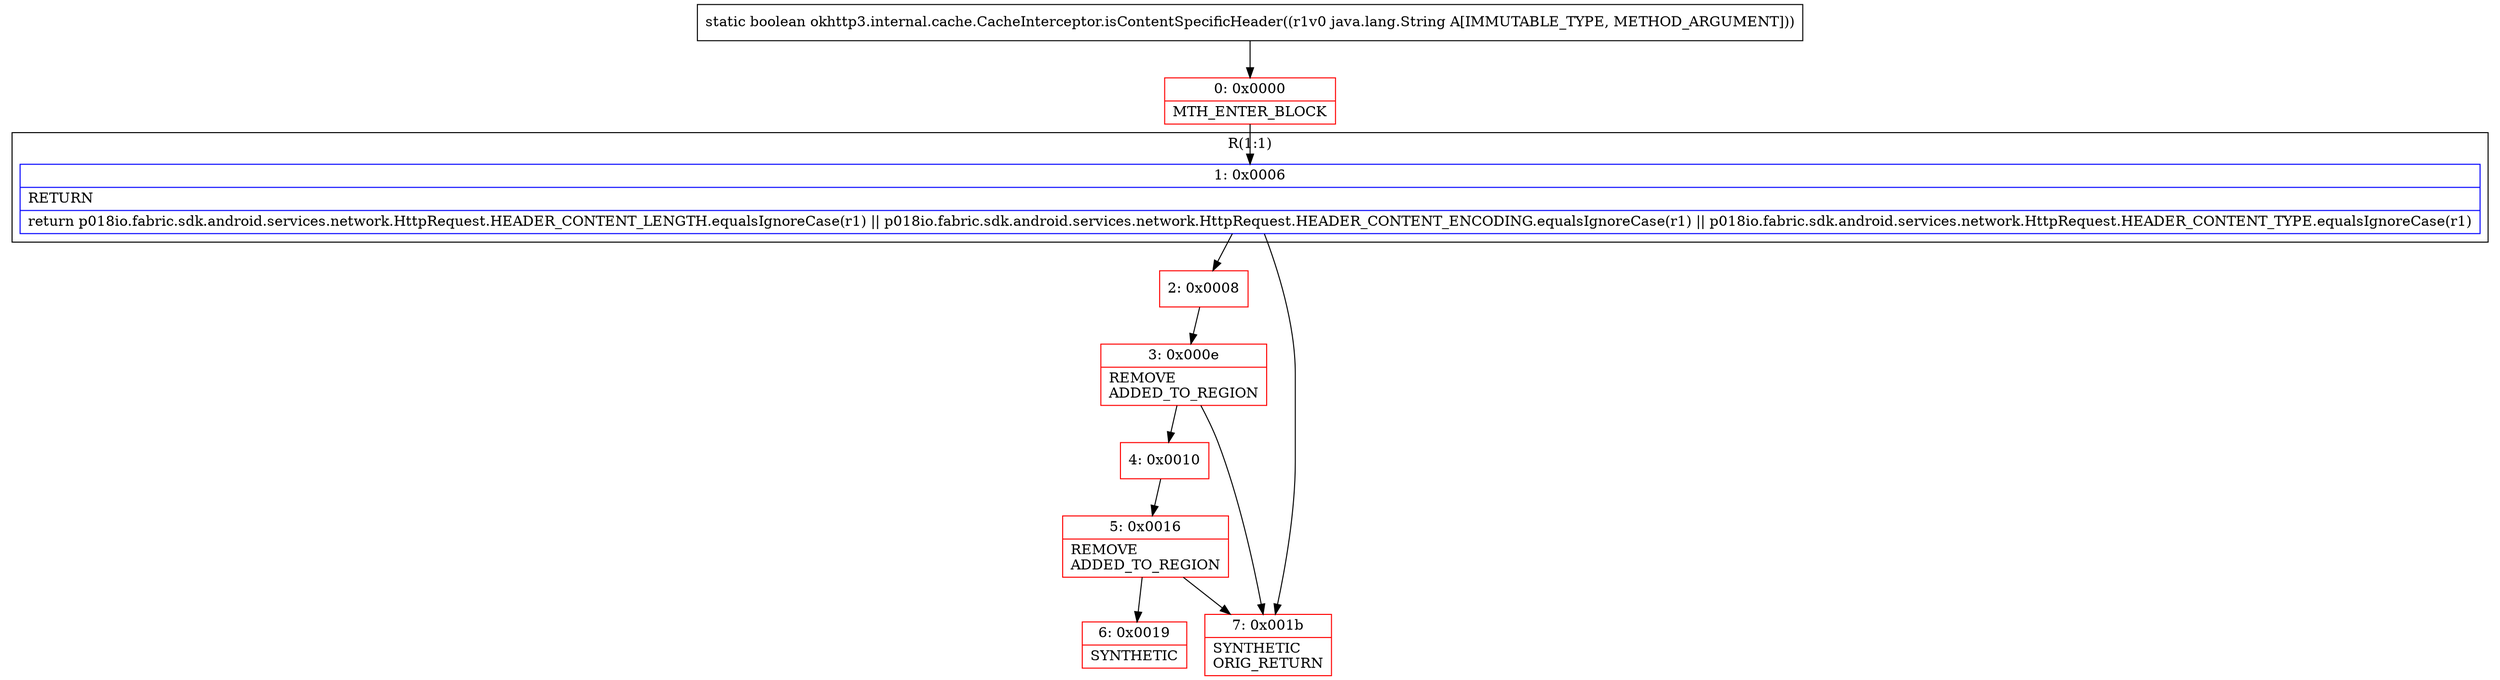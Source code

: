 digraph "CFG forokhttp3.internal.cache.CacheInterceptor.isContentSpecificHeader(Ljava\/lang\/String;)Z" {
subgraph cluster_Region_382823249 {
label = "R(1:1)";
node [shape=record,color=blue];
Node_1 [shape=record,label="{1\:\ 0x0006|RETURN\l|return p018io.fabric.sdk.android.services.network.HttpRequest.HEADER_CONTENT_LENGTH.equalsIgnoreCase(r1) \|\| p018io.fabric.sdk.android.services.network.HttpRequest.HEADER_CONTENT_ENCODING.equalsIgnoreCase(r1) \|\| p018io.fabric.sdk.android.services.network.HttpRequest.HEADER_CONTENT_TYPE.equalsIgnoreCase(r1)\l}"];
}
Node_0 [shape=record,color=red,label="{0\:\ 0x0000|MTH_ENTER_BLOCK\l}"];
Node_2 [shape=record,color=red,label="{2\:\ 0x0008}"];
Node_3 [shape=record,color=red,label="{3\:\ 0x000e|REMOVE\lADDED_TO_REGION\l}"];
Node_4 [shape=record,color=red,label="{4\:\ 0x0010}"];
Node_5 [shape=record,color=red,label="{5\:\ 0x0016|REMOVE\lADDED_TO_REGION\l}"];
Node_6 [shape=record,color=red,label="{6\:\ 0x0019|SYNTHETIC\l}"];
Node_7 [shape=record,color=red,label="{7\:\ 0x001b|SYNTHETIC\lORIG_RETURN\l}"];
MethodNode[shape=record,label="{static boolean okhttp3.internal.cache.CacheInterceptor.isContentSpecificHeader((r1v0 java.lang.String A[IMMUTABLE_TYPE, METHOD_ARGUMENT])) }"];
MethodNode -> Node_0;
Node_1 -> Node_2;
Node_1 -> Node_7;
Node_0 -> Node_1;
Node_2 -> Node_3;
Node_3 -> Node_4;
Node_3 -> Node_7;
Node_4 -> Node_5;
Node_5 -> Node_6;
Node_5 -> Node_7;
}

